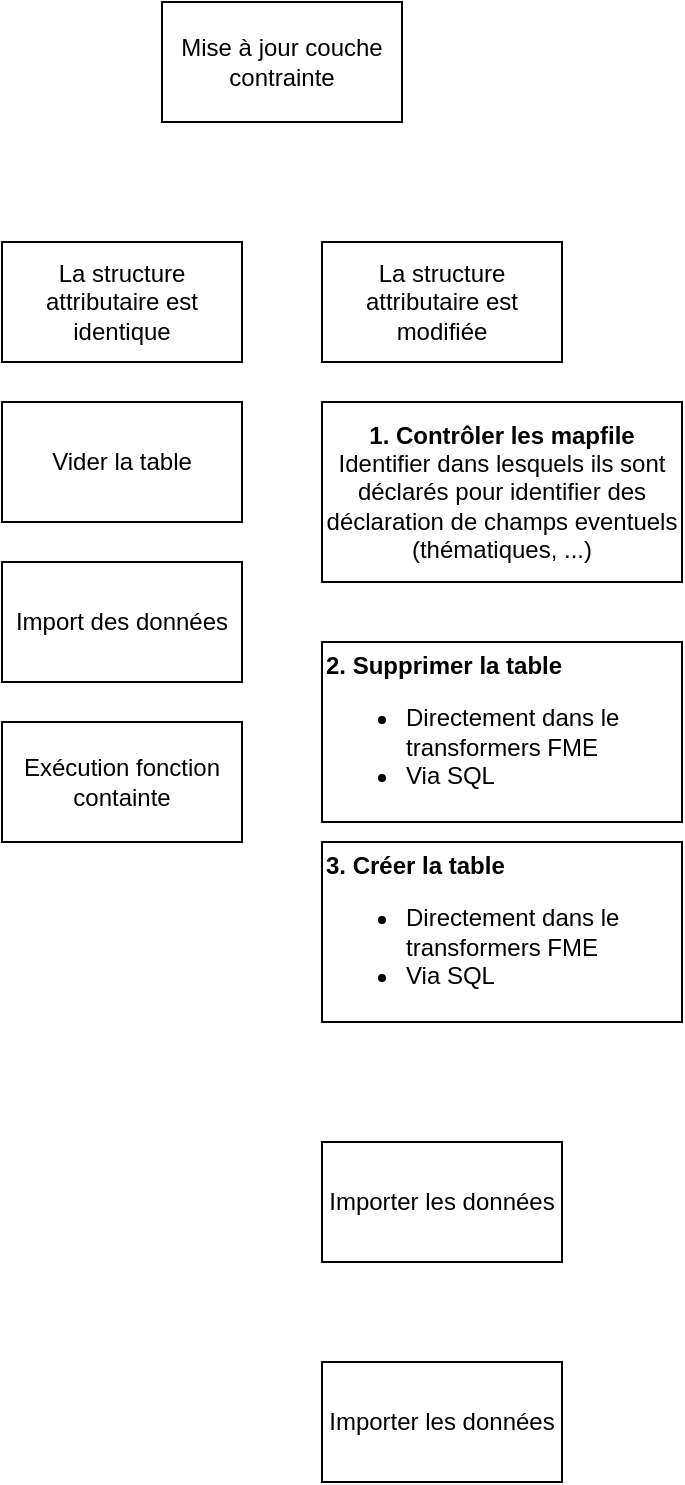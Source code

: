 <mxfile version="22.1.18" type="github">
  <diagram name="Page-1" id="h9kKiYPD9vIZ8pOX7-ae">
    <mxGraphModel dx="1259" dy="679" grid="1" gridSize="10" guides="1" tooltips="1" connect="1" arrows="1" fold="1" page="1" pageScale="1" pageWidth="1169" pageHeight="1654" math="0" shadow="0">
      <root>
        <mxCell id="0" />
        <mxCell id="1" parent="0" />
        <mxCell id="_TJPghdTazyjRtpV63up-1" value="Mise à jour couche contrainte" style="rounded=0;whiteSpace=wrap;html=1;" vertex="1" parent="1">
          <mxGeometry x="520" y="320" width="120" height="60" as="geometry" />
        </mxCell>
        <mxCell id="_TJPghdTazyjRtpV63up-2" value="La structure attributaire est identique" style="rounded=0;whiteSpace=wrap;html=1;" vertex="1" parent="1">
          <mxGeometry x="440" y="440" width="120" height="60" as="geometry" />
        </mxCell>
        <mxCell id="_TJPghdTazyjRtpV63up-3" value="La structure attributaire est modifiée" style="rounded=0;whiteSpace=wrap;html=1;" vertex="1" parent="1">
          <mxGeometry x="600" y="440" width="120" height="60" as="geometry" />
        </mxCell>
        <mxCell id="_TJPghdTazyjRtpV63up-4" value="Vider la table" style="rounded=0;whiteSpace=wrap;html=1;" vertex="1" parent="1">
          <mxGeometry x="440" y="520" width="120" height="60" as="geometry" />
        </mxCell>
        <mxCell id="_TJPghdTazyjRtpV63up-5" value="Import des données" style="rounded=0;whiteSpace=wrap;html=1;" vertex="1" parent="1">
          <mxGeometry x="440" y="600" width="120" height="60" as="geometry" />
        </mxCell>
        <mxCell id="_TJPghdTazyjRtpV63up-6" value="Exécution fonction containte" style="rounded=0;whiteSpace=wrap;html=1;" vertex="1" parent="1">
          <mxGeometry x="440" y="680" width="120" height="60" as="geometry" />
        </mxCell>
        <mxCell id="_TJPghdTazyjRtpV63up-7" value="&lt;b&gt;2. Supprimer la table&lt;/b&gt;&lt;br&gt;&lt;ul&gt;&lt;li&gt;Directement dans le transformers FME&lt;/li&gt;&lt;li&gt;Via SQL&lt;/li&gt;&lt;/ul&gt;" style="rounded=0;whiteSpace=wrap;html=1;align=left;" vertex="1" parent="1">
          <mxGeometry x="600" y="640" width="180" height="90" as="geometry" />
        </mxCell>
        <mxCell id="_TJPghdTazyjRtpV63up-8" value="&lt;b&gt;3. Créer la table&lt;/b&gt;&lt;br&gt;&lt;ul style=&quot;border-color: var(--border-color);&quot;&gt;&lt;li style=&quot;border-color: var(--border-color);&quot;&gt;Directement dans le transformers FME&lt;/li&gt;&lt;li style=&quot;border-color: var(--border-color);&quot;&gt;Via SQL&lt;/li&gt;&lt;/ul&gt;" style="rounded=0;whiteSpace=wrap;html=1;align=left;" vertex="1" parent="1">
          <mxGeometry x="600" y="740" width="180" height="90" as="geometry" />
        </mxCell>
        <mxCell id="_TJPghdTazyjRtpV63up-9" value="Importer les données" style="rounded=0;whiteSpace=wrap;html=1;" vertex="1" parent="1">
          <mxGeometry x="600" y="890" width="120" height="60" as="geometry" />
        </mxCell>
        <mxCell id="_TJPghdTazyjRtpV63up-10" value="Importer les données" style="rounded=0;whiteSpace=wrap;html=1;" vertex="1" parent="1">
          <mxGeometry x="600" y="1000" width="120" height="60" as="geometry" />
        </mxCell>
        <mxCell id="_TJPghdTazyjRtpV63up-11" value="&lt;b&gt;1. Contrôler les mapfile&lt;/b&gt;&lt;br&gt;Identifier dans lesquels ils sont déclarés pour identifier des déclaration de champs eventuels (thématiques, ...)" style="rounded=0;whiteSpace=wrap;html=1;verticalAlign=middle;" vertex="1" parent="1">
          <mxGeometry x="600" y="520" width="180" height="90" as="geometry" />
        </mxCell>
      </root>
    </mxGraphModel>
  </diagram>
</mxfile>

